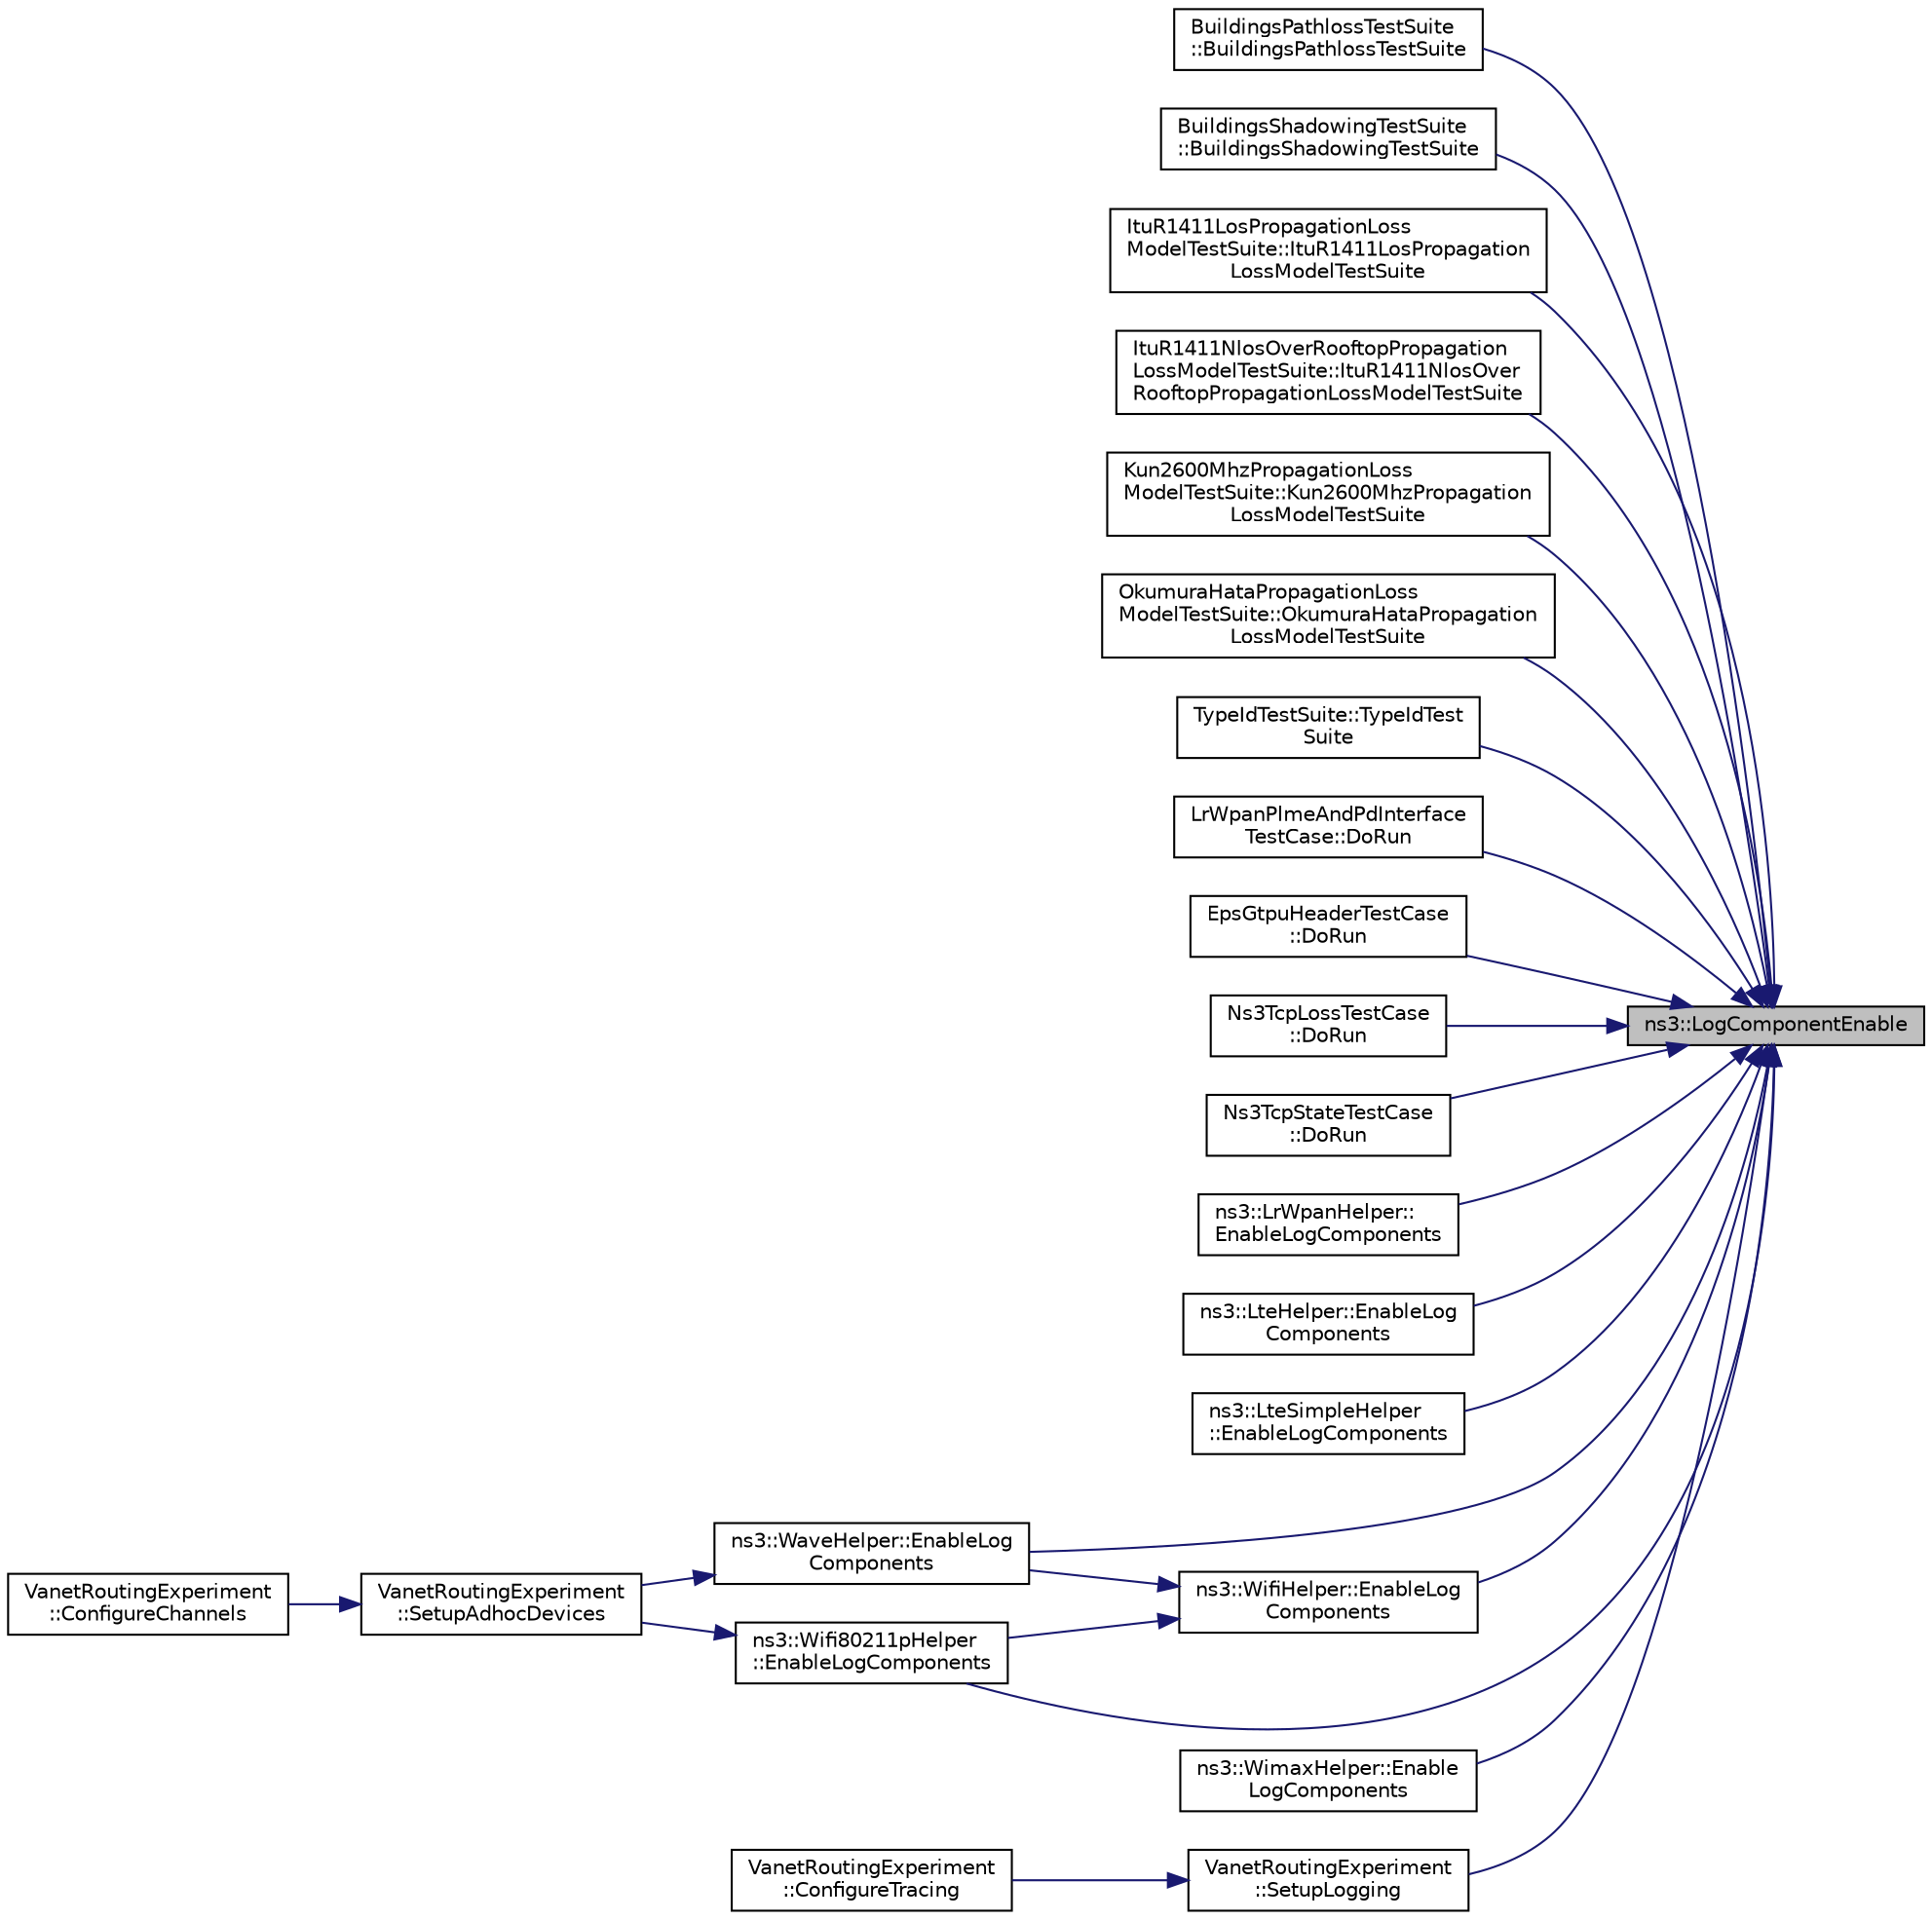 digraph "ns3::LogComponentEnable"
{
 // LATEX_PDF_SIZE
  edge [fontname="Helvetica",fontsize="10",labelfontname="Helvetica",labelfontsize="10"];
  node [fontname="Helvetica",fontsize="10",shape=record];
  rankdir="RL";
  Node1 [label="ns3::LogComponentEnable",height=0.2,width=0.4,color="black", fillcolor="grey75", style="filled", fontcolor="black",tooltip="Enable the logging output associated with that log component."];
  Node1 -> Node2 [dir="back",color="midnightblue",fontsize="10",style="solid",fontname="Helvetica"];
  Node2 [label="BuildingsPathlossTestSuite\l::BuildingsPathlossTestSuite",height=0.2,width=0.4,color="black", fillcolor="white", style="filled",URL="$class_buildings_pathloss_test_suite.html#a0fa7d83d42949e53a1c5833467f994cd",tooltip="Test 1.1 BuildingsPathlossModel Pathloss compound test."];
  Node1 -> Node3 [dir="back",color="midnightblue",fontsize="10",style="solid",fontname="Helvetica"];
  Node3 [label="BuildingsShadowingTestSuite\l::BuildingsShadowingTestSuite",height=0.2,width=0.4,color="black", fillcolor="white", style="filled",URL="$class_buildings_shadowing_test_suite.html#a8aff46917cac31ca76e0e60df47d41ad",tooltip="Test 1.1 Shadowing compound test."];
  Node1 -> Node4 [dir="back",color="midnightblue",fontsize="10",style="solid",fontname="Helvetica"];
  Node4 [label="ItuR1411LosPropagationLoss\lModelTestSuite::ItuR1411LosPropagation\lLossModelTestSuite",height=0.2,width=0.4,color="black", fillcolor="white", style="filled",URL="$class_itu_r1411_los_propagation_loss_model_test_suite.html#ae7a78ad0a301bb2d6dcd6e7e3ffb666f",tooltip=" "];
  Node1 -> Node5 [dir="back",color="midnightblue",fontsize="10",style="solid",fontname="Helvetica"];
  Node5 [label="ItuR1411NlosOverRooftopPropagation\lLossModelTestSuite::ItuR1411NlosOver\lRooftopPropagationLossModelTestSuite",height=0.2,width=0.4,color="black", fillcolor="white", style="filled",URL="$class_itu_r1411_nlos_over_rooftop_propagation_loss_model_test_suite.html#a92a11c7c378ae361bd2752b2ebbf5c72",tooltip=" "];
  Node1 -> Node6 [dir="back",color="midnightblue",fontsize="10",style="solid",fontname="Helvetica"];
  Node6 [label="Kun2600MhzPropagationLoss\lModelTestSuite::Kun2600MhzPropagation\lLossModelTestSuite",height=0.2,width=0.4,color="black", fillcolor="white", style="filled",URL="$class_kun2600_mhz_propagation_loss_model_test_suite.html#a5519fcd48439246ca771ec610be3c62d",tooltip=" "];
  Node1 -> Node7 [dir="back",color="midnightblue",fontsize="10",style="solid",fontname="Helvetica"];
  Node7 [label="OkumuraHataPropagationLoss\lModelTestSuite::OkumuraHataPropagation\lLossModelTestSuite",height=0.2,width=0.4,color="black", fillcolor="white", style="filled",URL="$class_okumura_hata_propagation_loss_model_test_suite.html#a6bbf6c5bbb6914152df616e81fac7350",tooltip=" "];
  Node1 -> Node8 [dir="back",color="midnightblue",fontsize="10",style="solid",fontname="Helvetica"];
  Node8 [label="TypeIdTestSuite::TypeIdTest\lSuite",height=0.2,width=0.4,color="black", fillcolor="white", style="filled",URL="$class_type_id_test_suite.html#a2e12e48a08f109614074505a7cc6ad29",tooltip=" "];
  Node1 -> Node9 [dir="back",color="midnightblue",fontsize="10",style="solid",fontname="Helvetica"];
  Node9 [label="LrWpanPlmeAndPdInterface\lTestCase::DoRun",height=0.2,width=0.4,color="black", fillcolor="white", style="filled",URL="$class_lr_wpan_plme_and_pd_interface_test_case.html#a2d79b8be9839f74b689ac04a8c5e18ce",tooltip="Implementation to actually run this TestCase."];
  Node1 -> Node10 [dir="back",color="midnightblue",fontsize="10",style="solid",fontname="Helvetica"];
  Node10 [label="EpsGtpuHeaderTestCase\l::DoRun",height=0.2,width=0.4,color="black", fillcolor="white", style="filled",URL="$class_eps_gtpu_header_test_case.html#a49e06b747dc8a930183a544e2050034e",tooltip="Implementation to actually run this TestCase."];
  Node1 -> Node11 [dir="back",color="midnightblue",fontsize="10",style="solid",fontname="Helvetica"];
  Node11 [label="Ns3TcpLossTestCase\l::DoRun",height=0.2,width=0.4,color="black", fillcolor="white", style="filled",URL="$class_ns3_tcp_loss_test_case.html#aa6494c8b5df42627efd9625374b2eeeb",tooltip="Implementation to actually run this TestCase."];
  Node1 -> Node12 [dir="back",color="midnightblue",fontsize="10",style="solid",fontname="Helvetica"];
  Node12 [label="Ns3TcpStateTestCase\l::DoRun",height=0.2,width=0.4,color="black", fillcolor="white", style="filled",URL="$class_ns3_tcp_state_test_case.html#a62dd7855d89e540bf08e8ac2e9febf9f",tooltip="Implementation to actually run this TestCase."];
  Node1 -> Node13 [dir="back",color="midnightblue",fontsize="10",style="solid",fontname="Helvetica"];
  Node13 [label="ns3::LrWpanHelper::\lEnableLogComponents",height=0.2,width=0.4,color="black", fillcolor="white", style="filled",URL="$classns3_1_1_lr_wpan_helper.html#a897bfee8ce0c3e4340545423cb3a69af",tooltip="Helper to enable all LrWpan log components with one statement."];
  Node1 -> Node14 [dir="back",color="midnightblue",fontsize="10",style="solid",fontname="Helvetica"];
  Node14 [label="ns3::LteHelper::EnableLog\lComponents",height=0.2,width=0.4,color="black", fillcolor="white", style="filled",URL="$classns3_1_1_lte_helper.html#a1f84fe303e7c737d911c52f529e53abe",tooltip="Enables full-blown logging for major components of the LENA architecture."];
  Node1 -> Node15 [dir="back",color="midnightblue",fontsize="10",style="solid",fontname="Helvetica"];
  Node15 [label="ns3::LteSimpleHelper\l::EnableLogComponents",height=0.2,width=0.4,color="black", fillcolor="white", style="filled",URL="$classns3_1_1_lte_simple_helper.html#a902a5c5e369d2982125de901f6e331e5",tooltip="Enables logging for all components of the LENA architecture."];
  Node1 -> Node16 [dir="back",color="midnightblue",fontsize="10",style="solid",fontname="Helvetica"];
  Node16 [label="ns3::WaveHelper::EnableLog\lComponents",height=0.2,width=0.4,color="black", fillcolor="white", style="filled",URL="$classns3_1_1_wave_helper.html#a9b7510b4aeb982d4a01f2ae829e1ee09",tooltip="Helper to enable all WaveNetDevice log components with one statement."];
  Node16 -> Node17 [dir="back",color="midnightblue",fontsize="10",style="solid",fontname="Helvetica"];
  Node17 [label="VanetRoutingExperiment\l::SetupAdhocDevices",height=0.2,width=0.4,color="black", fillcolor="white", style="filled",URL="$class_vanet_routing_experiment.html#a8de4279cfaf91886970596e9ba8a4a75",tooltip="Set up the adhoc devices."];
  Node17 -> Node18 [dir="back",color="midnightblue",fontsize="10",style="solid",fontname="Helvetica"];
  Node18 [label="VanetRoutingExperiment\l::ConfigureChannels",height=0.2,width=0.4,color="black", fillcolor="white", style="filled",URL="$class_vanet_routing_experiment.html#adcb4d2d4146919dc6f2cbdc183068e6a",tooltip="Configure channels."];
  Node1 -> Node19 [dir="back",color="midnightblue",fontsize="10",style="solid",fontname="Helvetica"];
  Node19 [label="ns3::Wifi80211pHelper\l::EnableLogComponents",height=0.2,width=0.4,color="black", fillcolor="white", style="filled",URL="$classns3_1_1_wifi80211p_helper.html#a159fbdfa2402e78aebb00e7042ecfa08",tooltip="Helper to enable all WifiNetDevice log components with one statement."];
  Node19 -> Node17 [dir="back",color="midnightblue",fontsize="10",style="solid",fontname="Helvetica"];
  Node1 -> Node20 [dir="back",color="midnightblue",fontsize="10",style="solid",fontname="Helvetica"];
  Node20 [label="ns3::WifiHelper::EnableLog\lComponents",height=0.2,width=0.4,color="black", fillcolor="white", style="filled",URL="$classns3_1_1_wifi_helper.html#a9dcf143d52642e94606a9e0f228da2d2",tooltip="Helper to enable all WifiNetDevice log components with one statement."];
  Node20 -> Node16 [dir="back",color="midnightblue",fontsize="10",style="solid",fontname="Helvetica"];
  Node20 -> Node19 [dir="back",color="midnightblue",fontsize="10",style="solid",fontname="Helvetica"];
  Node1 -> Node21 [dir="back",color="midnightblue",fontsize="10",style="solid",fontname="Helvetica"];
  Node21 [label="ns3::WimaxHelper::Enable\lLogComponents",height=0.2,width=0.4,color="black", fillcolor="white", style="filled",URL="$classns3_1_1_wimax_helper.html#a31da3d96f3aa8d48749625ee8e148af7",tooltip="Helper to enable all WimaxNetDevice log components with one statement."];
  Node1 -> Node22 [dir="back",color="midnightblue",fontsize="10",style="solid",fontname="Helvetica"];
  Node22 [label="VanetRoutingExperiment\l::SetupLogging",height=0.2,width=0.4,color="black", fillcolor="white", style="filled",URL="$class_vanet_routing_experiment.html#a8ee7d33cac699179f14d4d4335eec563",tooltip="Set up logging."];
  Node22 -> Node23 [dir="back",color="midnightblue",fontsize="10",style="solid",fontname="Helvetica"];
  Node23 [label="VanetRoutingExperiment\l::ConfigureTracing",height=0.2,width=0.4,color="black", fillcolor="white", style="filled",URL="$class_vanet_routing_experiment.html#a8e298dd2353eae14bbf00009e728885e",tooltip="Configure tracing."];
}
